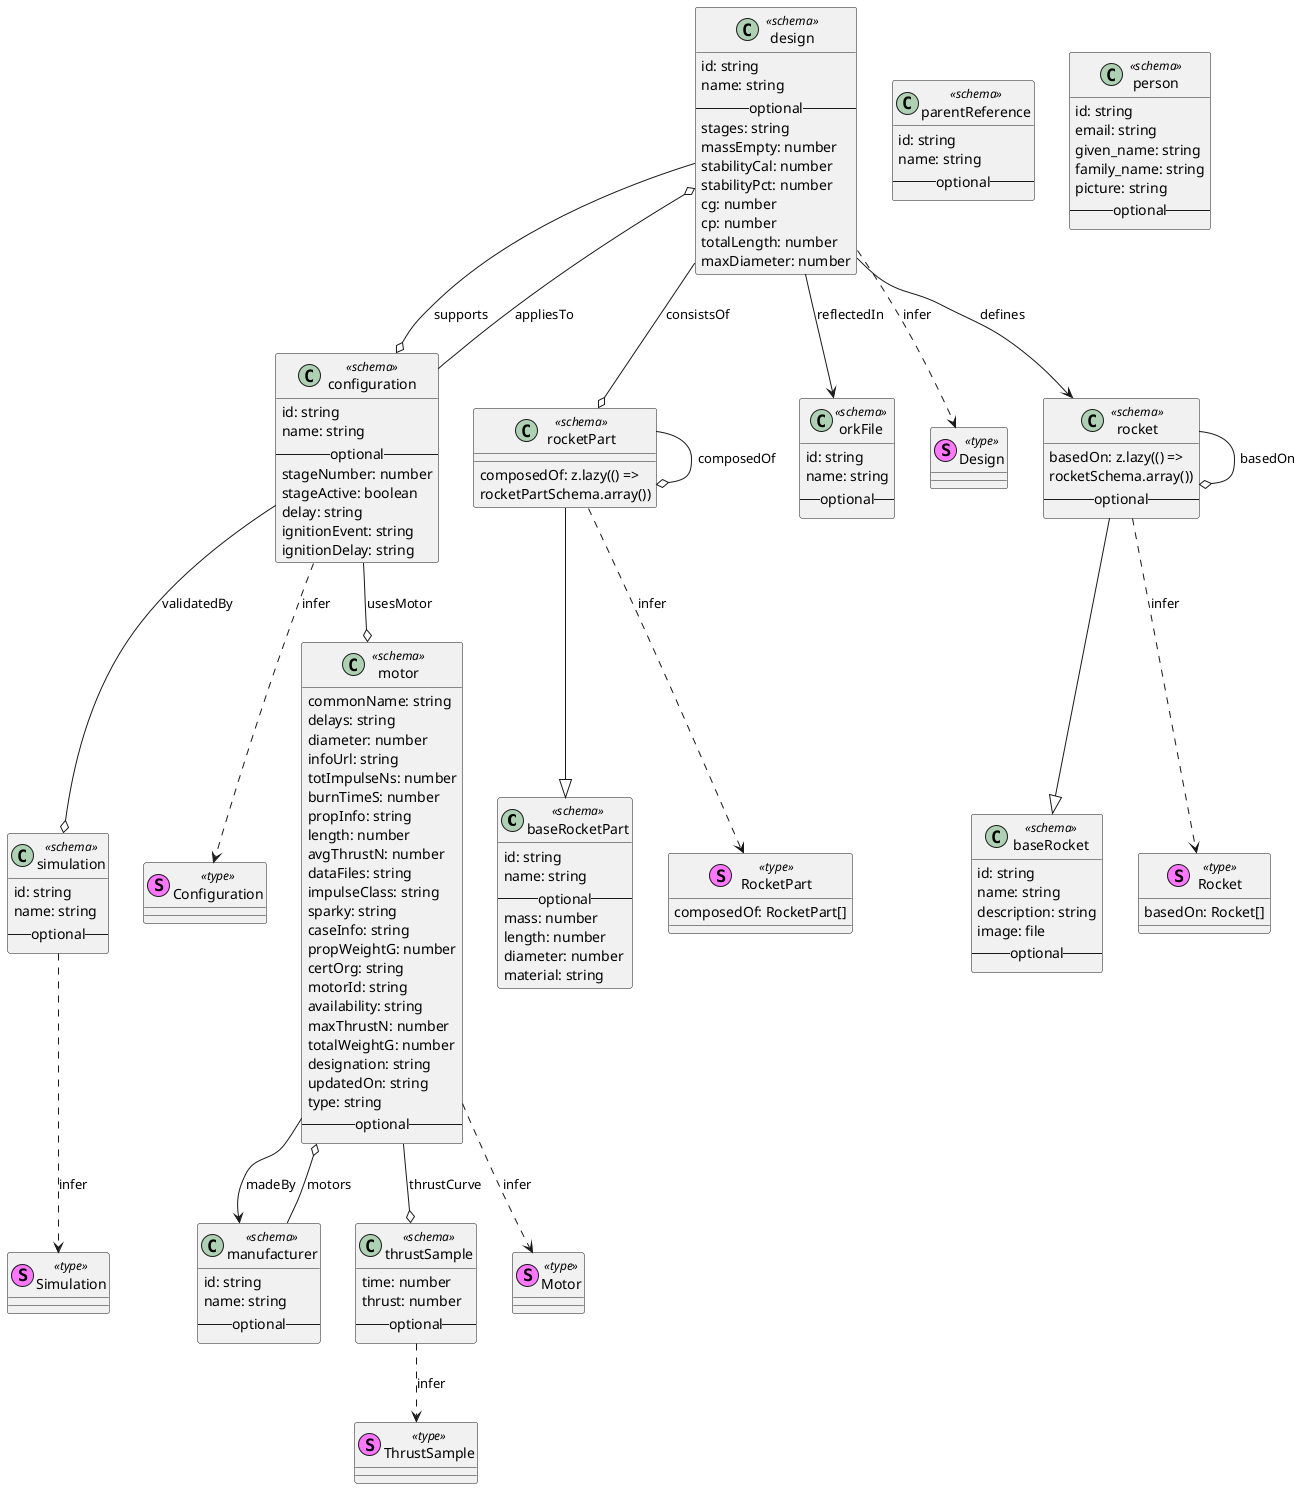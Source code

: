 @startuml schemas
class baseRocketPart << schema >> {
  id: string
  name: string
  -- optional --
  mass: number
  length: number
  diameter: number
  material: string
}
class rocketPart << schema >> {
  composedOf: z.lazy(() =>\nrocketPartSchema.array())
}
class configuration << schema >> {
  id: string
  name: string
  -- optional --
  stageNumber: number
  stageActive: boolean
  delay: string
  ignitionEvent: string
  ignitionDelay: string
}
class design << schema >> {
  id: string
  name: string
  -- optional --
  stages: string
  massEmpty: number
  stabilityCal: number
  stabilityPct: number
  cg: number
  cp: number
  totalLength: number
  maxDiameter: number
}
class simulation << schema >> {
  id: string
  name: string
  -- optional --
}

class orkFile << schema >> {
  id: string
  name: string
  -- optional --
}

stereotype RocketPart << type >> {
  composedOf: RocketPart[]
}
stereotype Configuration << type >> {
}
stereotype Design << type >> {
}
stereotype Simulation << type >> {
}

class parentReference << schema >> {
  id: string
  name: string
  -- optional --
}
class manufacturer << schema >> {
  id: string
  name: string
  -- optional --
}
class person << schema >> {
  id: string
  email: string
  given_name: string
  family_name: string
  picture: string
  -- optional --
}

class thrustSample << schema >> {
  time: number
  thrust: number
  -- optional --
}
class motor <<schema >> {
  commonName: string
  delays: string
  diameter: number
  infoUrl: string
  totImpulseNs: number
  burnTimeS: number
  propInfo: string
  length: number
  avgThrustN: number
  dataFiles: string
  impulseClass: string
  sparky: string
  caseInfo: string
  propWeightG: number
  certOrg: string
  motorId: string
  availability: string
  maxThrustN: number
  totalWeightG: number
  designation: string
  updatedOn: string
  type: string
  -- optional --
}
stereotype Motor << type >> {
}
stereotype ThrustSample << type >> {
}

class baseRocket << schema >> {
  id: string
  name: string
  description: string
  image: file
  -- optional --
}
class rocket << schema >> {
  basedOn: z.lazy(() =>\nrocketSchema.array())
  -- optional --
}
stereotype Rocket << type >> {
  basedOn: Rocket[]
}


design --> rocket: defines
design --o configuration : supports
design --o rocketPart : consistsOf
design --> orkFile: reflectedIn
rocket --|> baseRocket
rocket --o rocket: basedOn
rocketPart --|> baseRocketPart
rocketPart --o rocketPart: composedOf
configuration --o design: appliesTo
configuration --o motor: usesMotor
configuration --o simulation: validatedBy
motor --> manufacturer: madeBy
motor --o thrustSample: thrustCurve
rocketPart ..> RocketPart: infer
configuration ..> Configuration: infer
design ..> Design: infer
motor ..> Motor: infer
thrustSample ..> ThrustSample: infer
manufacturer --o motor: motors
rocket ..> Rocket: infer
simulation ..> Simulation: infer
@enduml
